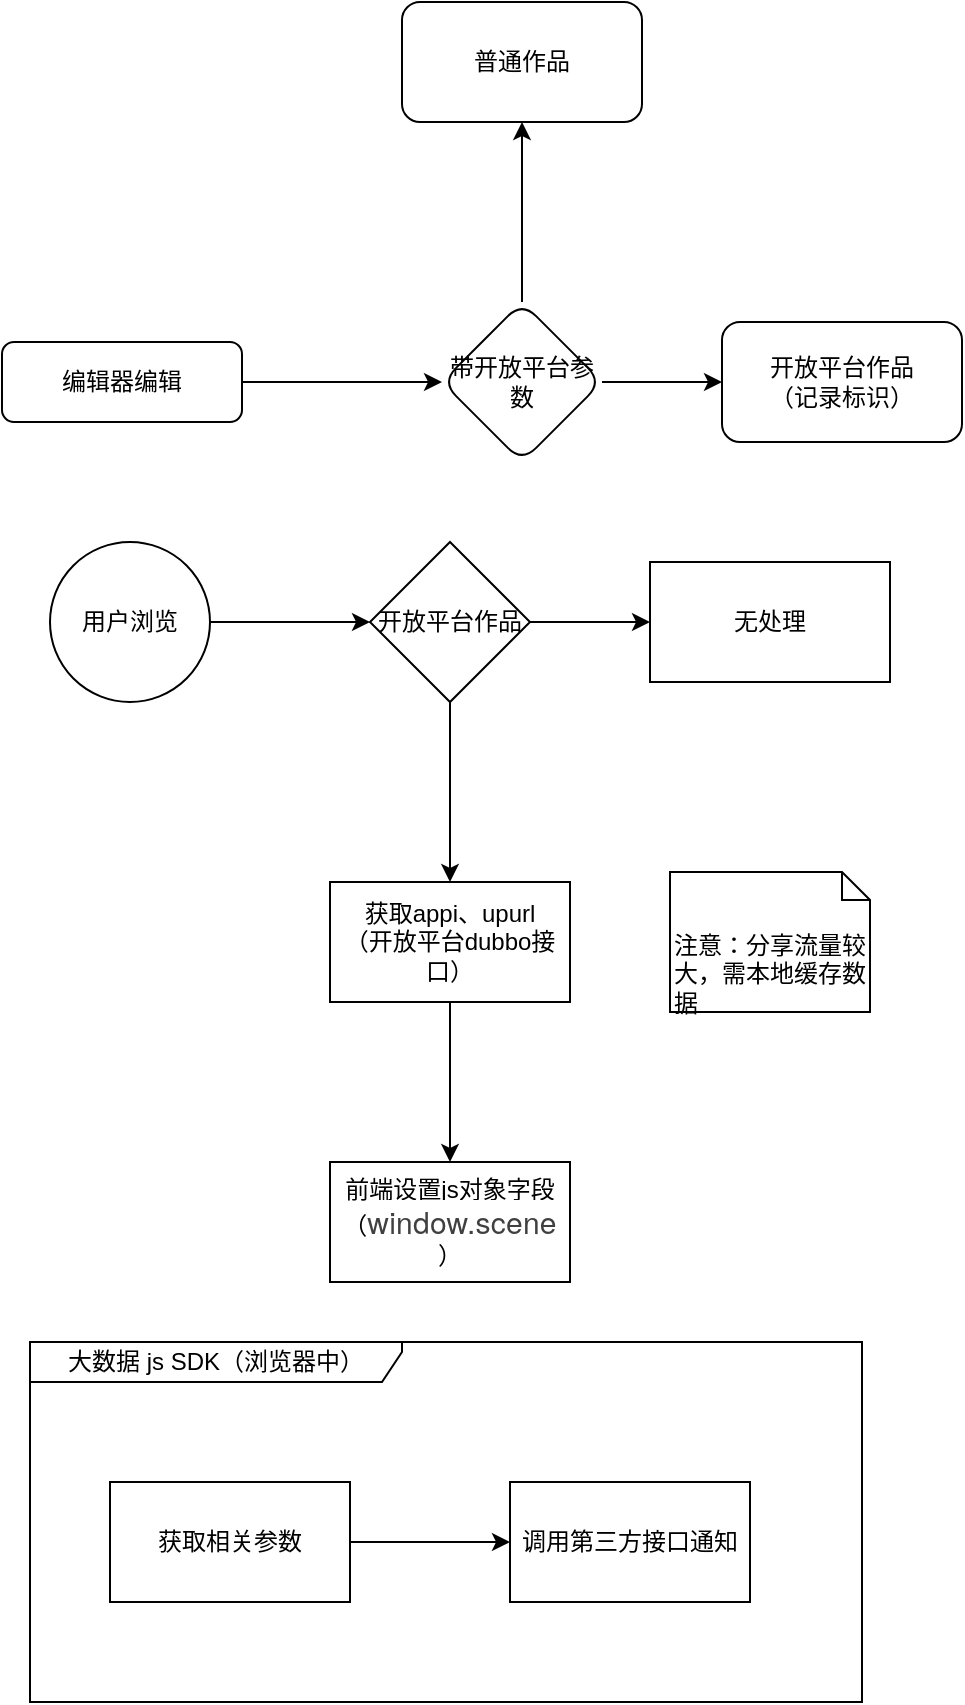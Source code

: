 <mxfile version="13.5.9" type="github">
  <diagram id="C5RBs43oDa-KdzZeNtuy" name="Page-1">
    <mxGraphModel dx="1185" dy="637" grid="1" gridSize="10" guides="1" tooltips="1" connect="1" arrows="1" fold="1" page="1" pageScale="1" pageWidth="827" pageHeight="1169" math="0" shadow="0">
      <root>
        <mxCell id="WIyWlLk6GJQsqaUBKTNV-0" />
        <mxCell id="WIyWlLk6GJQsqaUBKTNV-1" parent="WIyWlLk6GJQsqaUBKTNV-0" />
        <mxCell id="PvOZdln1H-io0vOfgRiG-19" value="" style="edgeStyle=orthogonalEdgeStyle;rounded=0;orthogonalLoop=1;jettySize=auto;html=1;" edge="1" parent="WIyWlLk6GJQsqaUBKTNV-1" source="WIyWlLk6GJQsqaUBKTNV-3" target="PvOZdln1H-io0vOfgRiG-18">
          <mxGeometry relative="1" as="geometry" />
        </mxCell>
        <mxCell id="WIyWlLk6GJQsqaUBKTNV-3" value="编辑器编辑" style="rounded=1;whiteSpace=wrap;html=1;fontSize=12;glass=0;strokeWidth=1;shadow=0;" parent="WIyWlLk6GJQsqaUBKTNV-1" vertex="1">
          <mxGeometry x="190" y="210" width="120" height="40" as="geometry" />
        </mxCell>
        <mxCell id="PvOZdln1H-io0vOfgRiG-4" value="" style="edgeStyle=orthogonalEdgeStyle;rounded=0;orthogonalLoop=1;jettySize=auto;html=1;" edge="1" parent="WIyWlLk6GJQsqaUBKTNV-1" source="PvOZdln1H-io0vOfgRiG-0" target="PvOZdln1H-io0vOfgRiG-3">
          <mxGeometry relative="1" as="geometry" />
        </mxCell>
        <mxCell id="PvOZdln1H-io0vOfgRiG-0" value="用户浏览" style="ellipse;whiteSpace=wrap;html=1;aspect=fixed;" vertex="1" parent="WIyWlLk6GJQsqaUBKTNV-1">
          <mxGeometry x="214" y="310" width="80" height="80" as="geometry" />
        </mxCell>
        <mxCell id="PvOZdln1H-io0vOfgRiG-6" value="" style="edgeStyle=orthogonalEdgeStyle;rounded=0;orthogonalLoop=1;jettySize=auto;html=1;" edge="1" parent="WIyWlLk6GJQsqaUBKTNV-1" source="PvOZdln1H-io0vOfgRiG-3" target="PvOZdln1H-io0vOfgRiG-5">
          <mxGeometry relative="1" as="geometry" />
        </mxCell>
        <mxCell id="PvOZdln1H-io0vOfgRiG-10" value="" style="edgeStyle=orthogonalEdgeStyle;rounded=0;orthogonalLoop=1;jettySize=auto;html=1;" edge="1" parent="WIyWlLk6GJQsqaUBKTNV-1" source="PvOZdln1H-io0vOfgRiG-3" target="PvOZdln1H-io0vOfgRiG-9">
          <mxGeometry relative="1" as="geometry" />
        </mxCell>
        <mxCell id="PvOZdln1H-io0vOfgRiG-3" value="开放平台作品" style="rhombus;whiteSpace=wrap;html=1;" vertex="1" parent="WIyWlLk6GJQsqaUBKTNV-1">
          <mxGeometry x="374" y="310" width="80" height="80" as="geometry" />
        </mxCell>
        <mxCell id="PvOZdln1H-io0vOfgRiG-5" value="无处理" style="whiteSpace=wrap;html=1;" vertex="1" parent="WIyWlLk6GJQsqaUBKTNV-1">
          <mxGeometry x="514" y="320" width="120" height="60" as="geometry" />
        </mxCell>
        <mxCell id="PvOZdln1H-io0vOfgRiG-12" value="" style="edgeStyle=orthogonalEdgeStyle;rounded=0;orthogonalLoop=1;jettySize=auto;html=1;" edge="1" parent="WIyWlLk6GJQsqaUBKTNV-1" source="PvOZdln1H-io0vOfgRiG-9" target="PvOZdln1H-io0vOfgRiG-11">
          <mxGeometry relative="1" as="geometry" />
        </mxCell>
        <mxCell id="PvOZdln1H-io0vOfgRiG-9" value="获取appi、upurl&lt;br&gt;（开放平台dubbo接口）" style="whiteSpace=wrap;html=1;" vertex="1" parent="WIyWlLk6GJQsqaUBKTNV-1">
          <mxGeometry x="354" y="480" width="120" height="60" as="geometry" />
        </mxCell>
        <mxCell id="PvOZdln1H-io0vOfgRiG-11" value="前端设置js对象字段&lt;br&gt;（&lt;span style=&quot;color: rgb(64 , 64 , 64) ; font-family: &amp;#34;helvetica neue&amp;#34; , &amp;#34;helvetica&amp;#34; , &amp;#34;tahoma&amp;#34; , &amp;#34;arial&amp;#34; , &amp;#34;microsoft yahei&amp;#34; , &amp;#34;pingfang sc&amp;#34; , &amp;#34;hiragino sans gb&amp;#34; , &amp;#34;heiti sc&amp;#34; , &amp;#34;wenquanyi micro hei&amp;#34; , sans-serif ; font-size: 15px ; letter-spacing: 0.12px ; background-color: rgb(255 , 255 , 255)&quot;&gt;window.scene&lt;/span&gt;&lt;br&gt;）" style="whiteSpace=wrap;html=1;" vertex="1" parent="WIyWlLk6GJQsqaUBKTNV-1">
          <mxGeometry x="354" y="620" width="120" height="60" as="geometry" />
        </mxCell>
        <mxCell id="PvOZdln1H-io0vOfgRiG-13" value="大数据 js SDK（浏览器中）" style="shape=umlFrame;whiteSpace=wrap;html=1;width=186;height=20;" vertex="1" parent="WIyWlLk6GJQsqaUBKTNV-1">
          <mxGeometry x="204" y="710" width="416" height="180" as="geometry" />
        </mxCell>
        <mxCell id="PvOZdln1H-io0vOfgRiG-17" value="" style="edgeStyle=orthogonalEdgeStyle;rounded=0;orthogonalLoop=1;jettySize=auto;html=1;" edge="1" parent="WIyWlLk6GJQsqaUBKTNV-1" source="PvOZdln1H-io0vOfgRiG-15" target="PvOZdln1H-io0vOfgRiG-16">
          <mxGeometry relative="1" as="geometry" />
        </mxCell>
        <mxCell id="PvOZdln1H-io0vOfgRiG-15" value="获取相关参数" style="rounded=0;whiteSpace=wrap;html=1;" vertex="1" parent="WIyWlLk6GJQsqaUBKTNV-1">
          <mxGeometry x="244" y="780" width="120" height="60" as="geometry" />
        </mxCell>
        <mxCell id="PvOZdln1H-io0vOfgRiG-16" value="调用第三方接口通知" style="whiteSpace=wrap;html=1;rounded=0;" vertex="1" parent="WIyWlLk6GJQsqaUBKTNV-1">
          <mxGeometry x="444" y="780" width="120" height="60" as="geometry" />
        </mxCell>
        <mxCell id="PvOZdln1H-io0vOfgRiG-21" value="" style="edgeStyle=orthogonalEdgeStyle;rounded=0;orthogonalLoop=1;jettySize=auto;html=1;" edge="1" parent="WIyWlLk6GJQsqaUBKTNV-1" source="PvOZdln1H-io0vOfgRiG-18" target="PvOZdln1H-io0vOfgRiG-20">
          <mxGeometry relative="1" as="geometry" />
        </mxCell>
        <mxCell id="PvOZdln1H-io0vOfgRiG-23" value="" style="edgeStyle=orthogonalEdgeStyle;rounded=0;orthogonalLoop=1;jettySize=auto;html=1;" edge="1" parent="WIyWlLk6GJQsqaUBKTNV-1" source="PvOZdln1H-io0vOfgRiG-18" target="PvOZdln1H-io0vOfgRiG-22">
          <mxGeometry relative="1" as="geometry" />
        </mxCell>
        <mxCell id="PvOZdln1H-io0vOfgRiG-18" value="带开放平台参数" style="rhombus;whiteSpace=wrap;html=1;rounded=1;shadow=0;strokeWidth=1;glass=0;" vertex="1" parent="WIyWlLk6GJQsqaUBKTNV-1">
          <mxGeometry x="410" y="190" width="80" height="80" as="geometry" />
        </mxCell>
        <mxCell id="PvOZdln1H-io0vOfgRiG-20" value="开放平台作品&lt;br&gt;（记录标识）" style="whiteSpace=wrap;html=1;rounded=1;shadow=0;strokeWidth=1;glass=0;" vertex="1" parent="WIyWlLk6GJQsqaUBKTNV-1">
          <mxGeometry x="550" y="200" width="120" height="60" as="geometry" />
        </mxCell>
        <mxCell id="PvOZdln1H-io0vOfgRiG-22" value="普通作品" style="whiteSpace=wrap;html=1;rounded=1;shadow=0;strokeWidth=1;glass=0;" vertex="1" parent="WIyWlLk6GJQsqaUBKTNV-1">
          <mxGeometry x="390" y="40" width="120" height="60" as="geometry" />
        </mxCell>
        <mxCell id="PvOZdln1H-io0vOfgRiG-24" value="&lt;br&gt;&lt;br&gt;注意：分享流量较大，需本地缓存数据" style="shape=note;whiteSpace=wrap;html=1;size=14;verticalAlign=top;align=left;spacingTop=-6;" vertex="1" parent="WIyWlLk6GJQsqaUBKTNV-1">
          <mxGeometry x="524" y="475" width="100" height="70" as="geometry" />
        </mxCell>
      </root>
    </mxGraphModel>
  </diagram>
</mxfile>
